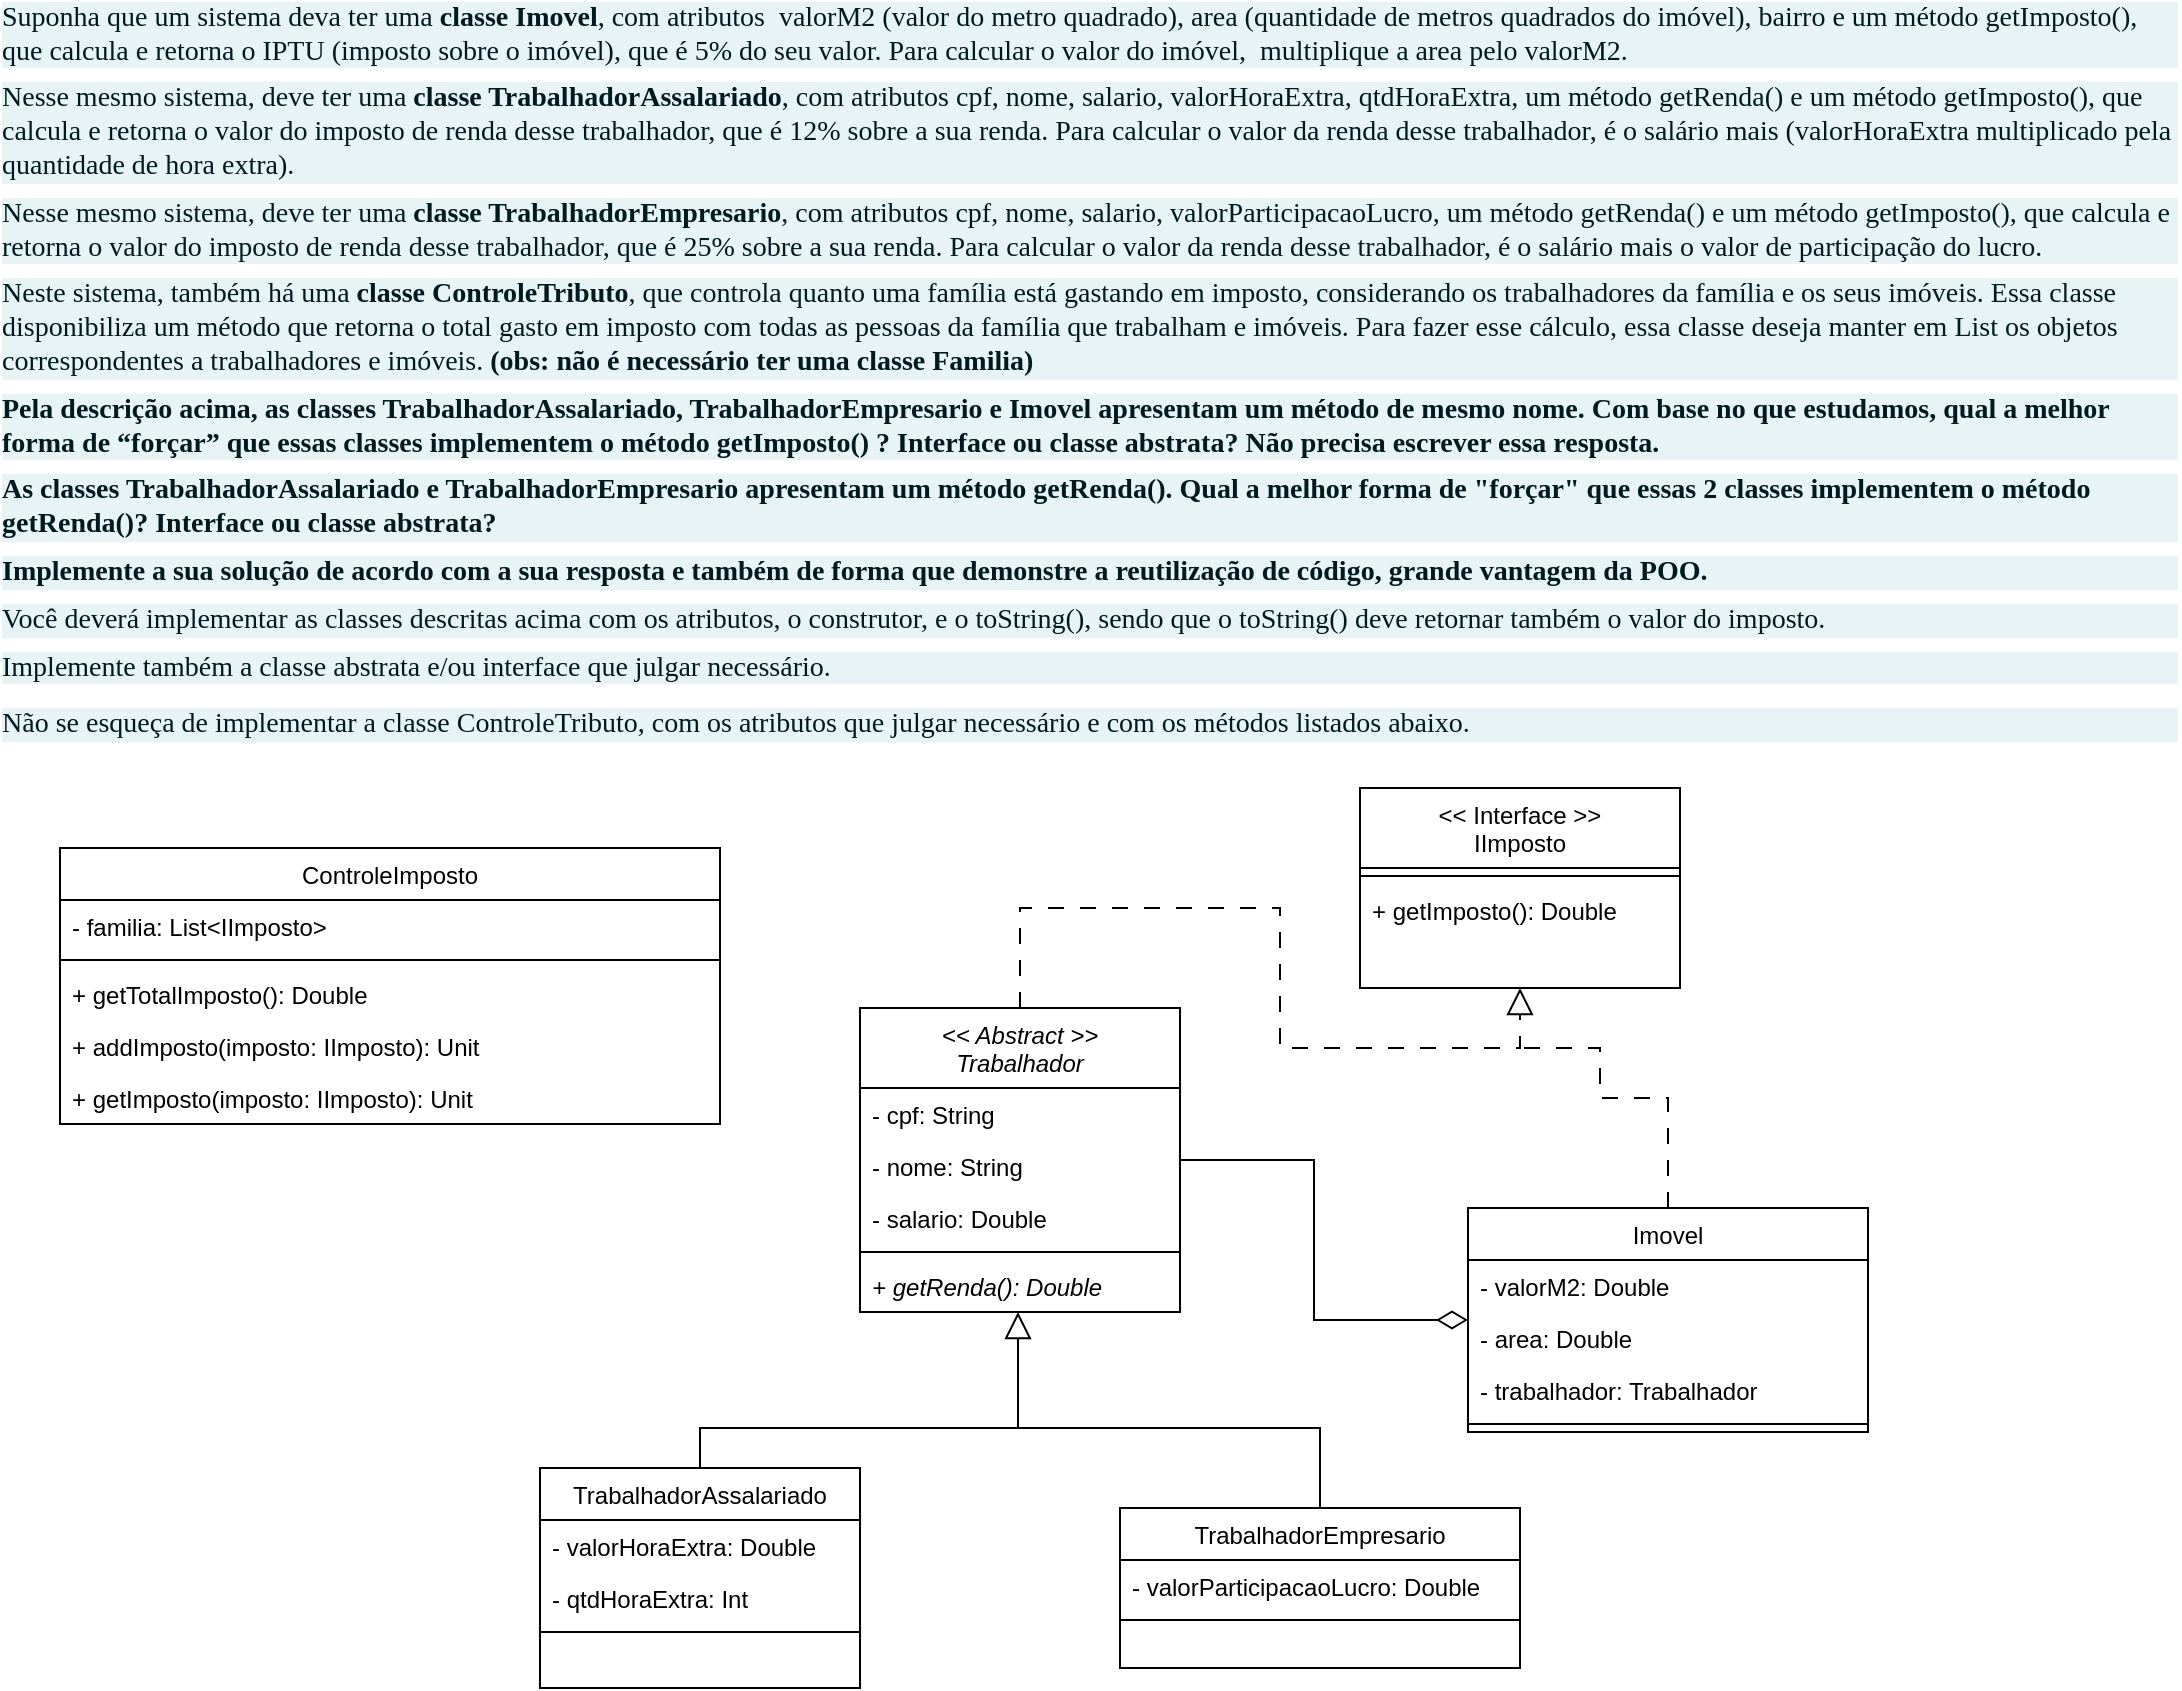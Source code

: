 <mxfile version="24.7.10">
  <diagram id="C5RBs43oDa-KdzZeNtuy" name="Page-1">
    <mxGraphModel dx="1434" dy="1962" grid="1" gridSize="10" guides="1" tooltips="1" connect="1" arrows="1" fold="1" page="1" pageScale="1" pageWidth="827" pageHeight="1169" math="0" shadow="0">
      <root>
        <mxCell id="WIyWlLk6GJQsqaUBKTNV-0" />
        <mxCell id="WIyWlLk6GJQsqaUBKTNV-1" parent="WIyWlLk6GJQsqaUBKTNV-0" />
        <mxCell id="YHFM3lTIvCMg3ZESh84S-0" value="&lt;p style=&quot;box-sizing: border-box; font-family: &amp;quot;Exo 2&amp;quot;, Barlow; margin: 0px 0px 0.5em; color: rgb(0, 26, 30); font-size: 14px; text-align: left; background-color: rgb(231, 243, 245);&quot;&gt;Suponha que um sistema deva ter uma&amp;nbsp;&lt;span style=&quot;box-sizing: border-box; font-weight: bolder;&quot;&gt;classe Imovel&lt;/span&gt;,&amp;nbsp;com atributos&amp;nbsp; valorM2 (valor do metro quadrado), area (quantidade de metros quadrados do imóvel), bairro e um método getImposto(), que calcula e retorna o IPTU (imposto sobre o imóvel), que é 5% do seu valor. Para calcular o valor do imóvel,&amp;nbsp; multiplique a area pelo valorM2.&lt;/p&gt;&lt;p style=&quot;box-sizing: border-box; font-family: &amp;quot;Exo 2&amp;quot;, Barlow; margin: 0px 0px 0.5em; color: rgb(0, 26, 30); font-size: 14px; text-align: left; background-color: rgb(231, 243, 245);&quot;&gt;Nesse mesmo sistema, deve ter uma&lt;span style=&quot;box-sizing: border-box; font-weight: bolder;&quot;&gt;&amp;nbsp;classe TrabalhadorAssalariado&lt;/span&gt;, com atributos cpf, nome, salario, valorHoraExtra, qtdHoraExtra, um método getRenda() e um método getImposto(), que calcula e retorna o valor do imposto de renda desse trabalhador, que é 12% sobre a sua renda. Para calcular o valor da renda desse trabalhador, é o salário mais (valorHoraExtra multiplicado pela quantidade de hora extra).&lt;/p&gt;&lt;p style=&quot;box-sizing: border-box; font-family: &amp;quot;Exo 2&amp;quot;, Barlow; margin: 0px 0px 0.5em; color: rgb(0, 26, 30); font-size: 14px; background-color: rgb(231, 243, 245);&quot; align=&quot;left&quot;&gt;&lt;/p&gt;&lt;p style=&quot;box-sizing: border-box; font-family: &amp;quot;Exo 2&amp;quot;, Barlow; margin: 0px 0px 0.5em; color: rgb(0, 26, 30); font-size: 14px; text-align: left; background-color: rgb(231, 243, 245);&quot;&gt;Nesse mesmo sistema, deve ter uma&amp;nbsp;&lt;span style=&quot;box-sizing: border-box; font-weight: bolder;&quot;&gt;classe TrabalhadorEmpresario&lt;/span&gt;, com atributos cpf, nome, salario, valorParticipacaoLucro, um método getRenda() e um método getImposto(), que calcula e retorna o valor do imposto de renda desse trabalhador, que é 25% sobre a sua renda. Para calcular o valor da renda desse trabalhador, é o salário mais o valor de participação do lucro.&lt;/p&gt;&lt;p style=&quot;box-sizing: border-box; font-family: &amp;quot;Exo 2&amp;quot;, Barlow; margin: 0px 0px 0.5em; color: rgb(0, 26, 30); font-size: 14px; background-color: rgb(231, 243, 245);&quot; align=&quot;left&quot;&gt;Neste sistema, também há uma&amp;nbsp;&lt;span style=&quot;box-sizing: border-box; font-weight: bolder;&quot;&gt;classe ControleTributo&lt;/span&gt;, que controla quanto uma família está gastando em imposto, considerando os trabalhadores da família e os seus imóveis. Essa classe disponibiliza um método que retorna o total gasto em imposto com todas as pessoas da família que trabalham e imóveis. Para fazer esse cálculo, essa classe deseja manter em List os objetos correspondentes a trabalhadores e imóveis.&lt;span style=&quot;box-sizing: border-box; font-weight: bolder;&quot;&gt;&amp;nbsp;(obs: não é necessário ter uma classe Familia)&lt;/span&gt;&lt;br style=&quot;box-sizing: border-box;&quot;&gt;&lt;/p&gt;&lt;p style=&quot;box-sizing: border-box; font-family: &amp;quot;Exo 2&amp;quot;, Barlow; margin: 0px 0px 0.5em; color: rgb(0, 26, 30); font-size: 14px; background-color: rgb(231, 243, 245);&quot; align=&quot;left&quot;&gt;&lt;span style=&quot;box-sizing: border-box; font-weight: bolder;&quot;&gt;&lt;/span&gt;&lt;/p&gt;&lt;p style=&quot;box-sizing: border-box; font-family: &amp;quot;Exo 2&amp;quot;, Barlow; margin: 0px 0px 0.5em; color: rgb(0, 26, 30); font-size: 14px; text-align: left; background-color: rgb(231, 243, 245);&quot;&gt;&lt;span style=&quot;box-sizing: border-box; font-weight: bolder;&quot;&gt;Pela descrição acima, as classes TrabalhadorAssalariado, TrabalhadorEmpresario e Imovel apresentam um método de mesmo nome. Com base no que estudamos, qual a melhor forma de “forçar” que essas classes implementem o método getImposto() ? Interface ou classe abstrata? Não precisa escrever essa resposta.&lt;/span&gt;&lt;span style=&quot;box-sizing: border-box; font-weight: bolder;&quot;&gt;&lt;br style=&quot;box-sizing: border-box;&quot;&gt;&lt;/span&gt;&lt;/p&gt;&lt;p style=&quot;box-sizing: border-box; font-family: &amp;quot;Exo 2&amp;quot;, Barlow; margin: 0px 0px 0.5em; color: rgb(0, 26, 30); font-size: 14px; background-color: rgb(231, 243, 245);&quot; align=&quot;left&quot;&gt;&lt;span style=&quot;box-sizing: border-box; font-weight: bolder;&quot;&gt;&lt;/span&gt;&lt;/p&gt;&lt;p style=&quot;box-sizing: border-box; font-family: &amp;quot;Exo 2&amp;quot;, Barlow; margin: 0px 0px 0.5em; color: rgb(0, 26, 30); font-size: 14px; text-align: left; background-color: rgb(231, 243, 245);&quot;&gt;&lt;span style=&quot;box-sizing: border-box; font-weight: bolder;&quot;&gt;&lt;span style=&quot;box-sizing: border-box; font-weight: bolder;&quot;&gt;As classes TrabalhadorAssalariado e TrabalhadorEmpresario apresentam um método getRenda(). Qual a melhor forma de &quot;forçar&quot; que essas 2 classes implementem o método getRenda()? Interface ou classe abstrata?&lt;/span&gt;&lt;/span&gt;&lt;/p&gt;&lt;p style=&quot;box-sizing: border-box; font-family: &amp;quot;Exo 2&amp;quot;, Barlow; margin: 0px 0px 0.5em; color: rgb(0, 26, 30); font-size: 14px; text-align: left; background-color: rgb(231, 243, 245);&quot;&gt;&lt;span style=&quot;box-sizing: border-box; font-weight: bolder;&quot;&gt;Implemente a sua solução de acordo com a sua resposta e também de forma que demonstre a reutilização de código, grande vantagem da POO.&lt;/span&gt;&lt;br style=&quot;box-sizing: border-box;&quot;&gt;&lt;/p&gt;&lt;p style=&quot;box-sizing: border-box; font-family: &amp;quot;Exo 2&amp;quot;, Barlow; margin: 0px 0px 0.5em; color: rgb(0, 26, 30); font-size: 14px; text-align: left; background-color: rgb(231, 243, 245);&quot;&gt;&lt;/p&gt;&lt;p style=&quot;box-sizing: border-box; font-family: &amp;quot;Exo 2&amp;quot;, Barlow; margin: 0px 0px 0.5em; color: rgb(0, 26, 30); font-size: 14px; background-color: rgb(231, 243, 245);&quot; align=&quot;left&quot;&gt;Você deverá implementar as classes descritas acima com os atributos, o construtor, e o toString(), sendo que o toString() deve retornar também o valor do imposto.&lt;br style=&quot;box-sizing: border-box;&quot;&gt;&lt;/p&gt;&lt;p style=&quot;box-sizing: border-box; font-family: &amp;quot;Exo 2&amp;quot;, Barlow; margin: 0px 0px 0.5em; color: rgb(0, 26, 30); font-size: 14px; background-color: rgb(231, 243, 245);&quot; align=&quot;left&quot;&gt;Implemente também a classe abstrata e/ou interface que julgar necessário.&lt;br style=&quot;box-sizing: border-box;&quot;&gt;&lt;/p&gt;&lt;p style=&quot;box-sizing: border-box; font-family: &amp;quot;Exo 2&amp;quot;, Barlow; margin: 0px 0px 0.5em; color: rgb(0, 26, 30); font-size: 14px; text-align: left; background-color: rgb(231, 243, 245);&quot;&gt;&lt;/p&gt;&lt;p style=&quot;box-sizing: border-box; margin: 0px 0px 0.5em;&quot; align=&quot;left&quot;&gt;&lt;/p&gt;&lt;p&gt;&lt;/p&gt;&lt;p style=&quot;box-sizing: border-box; font-family: &amp;quot;Exo 2&amp;quot;, Barlow; margin: 0px 0px 0.5em; color: rgb(0, 26, 30); font-size: 14px; font-style: normal; font-variant-ligatures: normal; font-variant-caps: normal; font-weight: 400; letter-spacing: normal; orphans: 2; text-indent: 0px; text-transform: none; widows: 2; word-spacing: 0px; -webkit-text-stroke-width: 0px; white-space: normal; background-color: rgb(231, 243, 245); text-decoration-thickness: initial; text-decoration-style: initial; text-decoration-color: initial;&quot; align=&quot;left&quot;&gt;Não se esqueça de implementar a classe ControleTributo, com os atributos que julgar necessário e com os métodos listados abaixo.&lt;br style=&quot;box-sizing: border-box; font-family: &amp;quot;Exo 2&amp;quot;, Barlow;&quot;&gt;&lt;/p&gt;&lt;p style=&quot;box-sizing: border-box; font-family: &amp;quot;Exo 2&amp;quot;, Barlow; margin: 0px 0px 0.5em; color: rgb(0, 26, 30); font-size: 14px; background-color: rgb(231, 243, 245);&quot; align=&quot;left&quot;&gt;&lt;/p&gt;" style="text;html=1;align=center;verticalAlign=middle;whiteSpace=wrap;rounded=0;" vertex="1" parent="WIyWlLk6GJQsqaUBKTNV-1">
          <mxGeometry x="720" y="130" width="1090" height="30" as="geometry" />
        </mxCell>
        <mxCell id="YHFM3lTIvCMg3ZESh84S-46" style="edgeStyle=orthogonalEdgeStyle;rounded=0;orthogonalLoop=1;jettySize=auto;html=1;endArrow=block;endFill=0;endSize=11;dashed=1;dashPattern=8 8;" edge="1" parent="WIyWlLk6GJQsqaUBKTNV-1" source="YHFM3lTIvCMg3ZESh84S-10" target="YHFM3lTIvCMg3ZESh84S-39">
          <mxGeometry relative="1" as="geometry">
            <Array as="points">
              <mxPoint x="1230" y="410" />
              <mxPoint x="1360" y="410" />
              <mxPoint x="1360" y="480" />
            </Array>
          </mxGeometry>
        </mxCell>
        <mxCell id="YHFM3lTIvCMg3ZESh84S-54" style="edgeStyle=orthogonalEdgeStyle;rounded=0;orthogonalLoop=1;jettySize=auto;html=1;endArrow=diamondThin;endFill=0;endSize=13;" edge="1" parent="WIyWlLk6GJQsqaUBKTNV-1" source="YHFM3lTIvCMg3ZESh84S-10" target="YHFM3lTIvCMg3ZESh84S-47">
          <mxGeometry relative="1" as="geometry" />
        </mxCell>
        <mxCell id="YHFM3lTIvCMg3ZESh84S-10" value="&lt;&lt; Abstract &gt;&gt;&#xa;Trabalhador" style="swimlane;fontStyle=2;align=center;verticalAlign=top;childLayout=stackLayout;horizontal=1;startSize=40;horizontalStack=0;resizeParent=1;resizeLast=0;collapsible=1;marginBottom=0;rounded=0;shadow=0;strokeWidth=1;" vertex="1" parent="WIyWlLk6GJQsqaUBKTNV-1">
          <mxGeometry x="1150" y="460" width="160" height="152" as="geometry">
            <mxRectangle x="550" y="140" width="160" height="26" as="alternateBounds" />
          </mxGeometry>
        </mxCell>
        <mxCell id="YHFM3lTIvCMg3ZESh84S-11" value="- cpf: String" style="text;align=left;verticalAlign=top;spacingLeft=4;spacingRight=4;overflow=hidden;rotatable=0;points=[[0,0.5],[1,0.5]];portConstraint=eastwest;" vertex="1" parent="YHFM3lTIvCMg3ZESh84S-10">
          <mxGeometry y="40" width="160" height="26" as="geometry" />
        </mxCell>
        <mxCell id="YHFM3lTIvCMg3ZESh84S-19" value="- nome: String" style="text;align=left;verticalAlign=top;spacingLeft=4;spacingRight=4;overflow=hidden;rotatable=0;points=[[0,0.5],[1,0.5]];portConstraint=eastwest;rounded=0;shadow=0;html=0;" vertex="1" parent="YHFM3lTIvCMg3ZESh84S-10">
          <mxGeometry y="66" width="160" height="26" as="geometry" />
        </mxCell>
        <mxCell id="YHFM3lTIvCMg3ZESh84S-12" value="- salario: Double" style="text;align=left;verticalAlign=top;spacingLeft=4;spacingRight=4;overflow=hidden;rotatable=0;points=[[0,0.5],[1,0.5]];portConstraint=eastwest;rounded=0;shadow=0;html=0;" vertex="1" parent="YHFM3lTIvCMg3ZESh84S-10">
          <mxGeometry y="92" width="160" height="26" as="geometry" />
        </mxCell>
        <mxCell id="YHFM3lTIvCMg3ZESh84S-16" value="" style="line;html=1;strokeWidth=1;align=left;verticalAlign=middle;spacingTop=-1;spacingLeft=3;spacingRight=3;rotatable=0;labelPosition=right;points=[];portConstraint=eastwest;" vertex="1" parent="YHFM3lTIvCMg3ZESh84S-10">
          <mxGeometry y="118" width="160" height="8" as="geometry" />
        </mxCell>
        <mxCell id="YHFM3lTIvCMg3ZESh84S-17" value="+ getRenda(): Double" style="text;align=left;verticalAlign=top;spacingLeft=4;spacingRight=4;overflow=hidden;rotatable=0;points=[[0,0.5],[1,0.5]];portConstraint=eastwest;fontStyle=2" vertex="1" parent="YHFM3lTIvCMg3ZESh84S-10">
          <mxGeometry y="126" width="160" height="26" as="geometry" />
        </mxCell>
        <mxCell id="YHFM3lTIvCMg3ZESh84S-20" value="TrabalhadorAssalariado" style="swimlane;fontStyle=0;align=center;verticalAlign=top;childLayout=stackLayout;horizontal=1;startSize=26;horizontalStack=0;resizeParent=1;resizeLast=0;collapsible=1;marginBottom=0;rounded=0;shadow=0;strokeWidth=1;" vertex="1" parent="WIyWlLk6GJQsqaUBKTNV-1">
          <mxGeometry x="990" y="690" width="160" height="110" as="geometry">
            <mxRectangle x="550" y="140" width="160" height="26" as="alternateBounds" />
          </mxGeometry>
        </mxCell>
        <mxCell id="YHFM3lTIvCMg3ZESh84S-24" value="- valorHoraExtra: Double" style="text;align=left;verticalAlign=top;spacingLeft=4;spacingRight=4;overflow=hidden;rotatable=0;points=[[0,0.5],[1,0.5]];portConstraint=eastwest;rounded=0;shadow=0;html=0;" vertex="1" parent="YHFM3lTIvCMg3ZESh84S-20">
          <mxGeometry y="26" width="160" height="26" as="geometry" />
        </mxCell>
        <mxCell id="YHFM3lTIvCMg3ZESh84S-25" value="- qtdHoraExtra: Int" style="text;align=left;verticalAlign=top;spacingLeft=4;spacingRight=4;overflow=hidden;rotatable=0;points=[[0,0.5],[1,0.5]];portConstraint=eastwest;rounded=0;shadow=0;html=0;" vertex="1" parent="YHFM3lTIvCMg3ZESh84S-20">
          <mxGeometry y="52" width="160" height="26" as="geometry" />
        </mxCell>
        <mxCell id="YHFM3lTIvCMg3ZESh84S-26" value="" style="line;html=1;strokeWidth=1;align=left;verticalAlign=middle;spacingTop=-1;spacingLeft=3;spacingRight=3;rotatable=0;labelPosition=right;points=[];portConstraint=eastwest;" vertex="1" parent="YHFM3lTIvCMg3ZESh84S-20">
          <mxGeometry y="78" width="160" height="8" as="geometry" />
        </mxCell>
        <mxCell id="YHFM3lTIvCMg3ZESh84S-33" style="edgeStyle=orthogonalEdgeStyle;rounded=0;orthogonalLoop=1;jettySize=auto;html=1;endArrow=block;endFill=0;endSize=11;" edge="1" parent="WIyWlLk6GJQsqaUBKTNV-1" source="YHFM3lTIvCMg3ZESh84S-29" target="YHFM3lTIvCMg3ZESh84S-10">
          <mxGeometry relative="1" as="geometry">
            <Array as="points">
              <mxPoint x="1380" y="670" />
              <mxPoint x="1229" y="670" />
            </Array>
          </mxGeometry>
        </mxCell>
        <mxCell id="YHFM3lTIvCMg3ZESh84S-29" value="TrabalhadorEmpresario" style="swimlane;fontStyle=0;align=center;verticalAlign=top;childLayout=stackLayout;horizontal=1;startSize=26;horizontalStack=0;resizeParent=1;resizeLast=0;collapsible=1;marginBottom=0;rounded=0;shadow=0;strokeWidth=1;" vertex="1" parent="WIyWlLk6GJQsqaUBKTNV-1">
          <mxGeometry x="1280" y="710" width="200" height="80" as="geometry">
            <mxRectangle x="550" y="140" width="160" height="26" as="alternateBounds" />
          </mxGeometry>
        </mxCell>
        <mxCell id="YHFM3lTIvCMg3ZESh84S-30" value="- valorParticipacaoLucro: Double" style="text;align=left;verticalAlign=top;spacingLeft=4;spacingRight=4;overflow=hidden;rotatable=0;points=[[0,0.5],[1,0.5]];portConstraint=eastwest;rounded=0;shadow=0;html=0;" vertex="1" parent="YHFM3lTIvCMg3ZESh84S-29">
          <mxGeometry y="26" width="200" height="26" as="geometry" />
        </mxCell>
        <mxCell id="YHFM3lTIvCMg3ZESh84S-32" value="" style="line;html=1;strokeWidth=1;align=left;verticalAlign=middle;spacingTop=-1;spacingLeft=3;spacingRight=3;rotatable=0;labelPosition=right;points=[];portConstraint=eastwest;" vertex="1" parent="YHFM3lTIvCMg3ZESh84S-29">
          <mxGeometry y="52" width="200" height="8" as="geometry" />
        </mxCell>
        <mxCell id="YHFM3lTIvCMg3ZESh84S-34" value="" style="endArrow=none;html=1;rounded=0;exitX=0.5;exitY=0;exitDx=0;exitDy=0;" edge="1" parent="WIyWlLk6GJQsqaUBKTNV-1" source="YHFM3lTIvCMg3ZESh84S-20">
          <mxGeometry width="50" height="50" relative="1" as="geometry">
            <mxPoint x="1290" y="680" as="sourcePoint" />
            <mxPoint x="1230" y="670" as="targetPoint" />
            <Array as="points">
              <mxPoint x="1070" y="670" />
            </Array>
          </mxGeometry>
        </mxCell>
        <mxCell id="YHFM3lTIvCMg3ZESh84S-35" value="ControleImposto" style="swimlane;fontStyle=0;align=center;verticalAlign=top;childLayout=stackLayout;horizontal=1;startSize=26;horizontalStack=0;resizeParent=1;resizeLast=0;collapsible=1;marginBottom=0;rounded=0;shadow=0;strokeWidth=1;" vertex="1" parent="WIyWlLk6GJQsqaUBKTNV-1">
          <mxGeometry x="750" y="380" width="330" height="138" as="geometry">
            <mxRectangle x="550" y="140" width="160" height="26" as="alternateBounds" />
          </mxGeometry>
        </mxCell>
        <mxCell id="YHFM3lTIvCMg3ZESh84S-36" value="- familia: List&lt;IImposto&gt;" style="text;align=left;verticalAlign=top;spacingLeft=4;spacingRight=4;overflow=hidden;rotatable=0;points=[[0,0.5],[1,0.5]];portConstraint=eastwest;rounded=0;shadow=0;html=0;fontStyle=0" vertex="1" parent="YHFM3lTIvCMg3ZESh84S-35">
          <mxGeometry y="26" width="330" height="26" as="geometry" />
        </mxCell>
        <mxCell id="YHFM3lTIvCMg3ZESh84S-37" value="" style="line;html=1;strokeWidth=1;align=left;verticalAlign=middle;spacingTop=-1;spacingLeft=3;spacingRight=3;rotatable=0;labelPosition=right;points=[];portConstraint=eastwest;" vertex="1" parent="YHFM3lTIvCMg3ZESh84S-35">
          <mxGeometry y="52" width="330" height="8" as="geometry" />
        </mxCell>
        <mxCell id="YHFM3lTIvCMg3ZESh84S-57" value="+ getTotalImposto(): Double" style="text;align=left;verticalAlign=top;spacingLeft=4;spacingRight=4;overflow=hidden;rotatable=0;points=[[0,0.5],[1,0.5]];portConstraint=eastwest;rounded=0;shadow=0;html=0;" vertex="1" parent="YHFM3lTIvCMg3ZESh84S-35">
          <mxGeometry y="60" width="330" height="26" as="geometry" />
        </mxCell>
        <mxCell id="YHFM3lTIvCMg3ZESh84S-38" value="+ addImposto(imposto: IImposto): Unit" style="text;align=left;verticalAlign=top;spacingLeft=4;spacingRight=4;overflow=hidden;rotatable=0;points=[[0,0.5],[1,0.5]];portConstraint=eastwest;rounded=0;shadow=0;html=0;" vertex="1" parent="YHFM3lTIvCMg3ZESh84S-35">
          <mxGeometry y="86" width="330" height="26" as="geometry" />
        </mxCell>
        <mxCell id="YHFM3lTIvCMg3ZESh84S-58" value="+ getImposto(imposto: IImposto): Unit" style="text;align=left;verticalAlign=top;spacingLeft=4;spacingRight=4;overflow=hidden;rotatable=0;points=[[0,0.5],[1,0.5]];portConstraint=eastwest;rounded=0;shadow=0;html=0;" vertex="1" parent="YHFM3lTIvCMg3ZESh84S-35">
          <mxGeometry y="112" width="330" height="26" as="geometry" />
        </mxCell>
        <mxCell id="YHFM3lTIvCMg3ZESh84S-39" value="&lt;&lt; Interface &gt;&gt;&#xa;IImposto" style="swimlane;fontStyle=0;align=center;verticalAlign=top;childLayout=stackLayout;horizontal=1;startSize=40;horizontalStack=0;resizeParent=1;resizeLast=0;collapsible=1;marginBottom=0;rounded=0;shadow=0;strokeWidth=1;" vertex="1" parent="WIyWlLk6GJQsqaUBKTNV-1">
          <mxGeometry x="1400" y="350" width="160" height="100" as="geometry">
            <mxRectangle x="550" y="140" width="160" height="26" as="alternateBounds" />
          </mxGeometry>
        </mxCell>
        <mxCell id="YHFM3lTIvCMg3ZESh84S-43" value="" style="line;html=1;strokeWidth=1;align=left;verticalAlign=middle;spacingTop=-1;spacingLeft=3;spacingRight=3;rotatable=0;labelPosition=right;points=[];portConstraint=eastwest;" vertex="1" parent="YHFM3lTIvCMg3ZESh84S-39">
          <mxGeometry y="40" width="160" height="8" as="geometry" />
        </mxCell>
        <mxCell id="YHFM3lTIvCMg3ZESh84S-44" value="+ getImposto(): Double" style="text;align=left;verticalAlign=top;spacingLeft=4;spacingRight=4;overflow=hidden;rotatable=0;points=[[0,0.5],[1,0.5]];portConstraint=eastwest;fontStyle=0" vertex="1" parent="YHFM3lTIvCMg3ZESh84S-39">
          <mxGeometry y="48" width="160" height="26" as="geometry" />
        </mxCell>
        <mxCell id="YHFM3lTIvCMg3ZESh84S-56" style="edgeStyle=orthogonalEdgeStyle;rounded=0;orthogonalLoop=1;jettySize=auto;html=1;endArrow=none;endFill=0;dashed=1;dashPattern=8 8;" edge="1" parent="WIyWlLk6GJQsqaUBKTNV-1" source="YHFM3lTIvCMg3ZESh84S-47">
          <mxGeometry relative="1" as="geometry">
            <mxPoint x="1480" y="480" as="targetPoint" />
            <Array as="points">
              <mxPoint x="1554" y="505" />
              <mxPoint x="1520" y="505" />
            </Array>
          </mxGeometry>
        </mxCell>
        <mxCell id="YHFM3lTIvCMg3ZESh84S-47" value="Imovel" style="swimlane;fontStyle=0;align=center;verticalAlign=top;childLayout=stackLayout;horizontal=1;startSize=26;horizontalStack=0;resizeParent=1;resizeLast=0;collapsible=1;marginBottom=0;rounded=0;shadow=0;strokeWidth=1;" vertex="1" parent="WIyWlLk6GJQsqaUBKTNV-1">
          <mxGeometry x="1454" y="560" width="200" height="112" as="geometry">
            <mxRectangle x="550" y="140" width="160" height="26" as="alternateBounds" />
          </mxGeometry>
        </mxCell>
        <mxCell id="YHFM3lTIvCMg3ZESh84S-48" value="- valorM2: Double" style="text;align=left;verticalAlign=top;spacingLeft=4;spacingRight=4;overflow=hidden;rotatable=0;points=[[0,0.5],[1,0.5]];portConstraint=eastwest;rounded=0;shadow=0;html=0;fontStyle=0" vertex="1" parent="YHFM3lTIvCMg3ZESh84S-47">
          <mxGeometry y="26" width="200" height="26" as="geometry" />
        </mxCell>
        <mxCell id="YHFM3lTIvCMg3ZESh84S-51" value="- area: Double" style="text;align=left;verticalAlign=top;spacingLeft=4;spacingRight=4;overflow=hidden;rotatable=0;points=[[0,0.5],[1,0.5]];portConstraint=eastwest;rounded=0;shadow=0;html=0;fontStyle=0" vertex="1" parent="YHFM3lTIvCMg3ZESh84S-47">
          <mxGeometry y="52" width="200" height="26" as="geometry" />
        </mxCell>
        <mxCell id="YHFM3lTIvCMg3ZESh84S-52" value="- trabalhador: Trabalhador" style="text;align=left;verticalAlign=top;spacingLeft=4;spacingRight=4;overflow=hidden;rotatable=0;points=[[0,0.5],[1,0.5]];portConstraint=eastwest;rounded=0;shadow=0;html=0;fontStyle=0" vertex="1" parent="YHFM3lTIvCMg3ZESh84S-47">
          <mxGeometry y="78" width="200" height="26" as="geometry" />
        </mxCell>
        <mxCell id="YHFM3lTIvCMg3ZESh84S-49" value="" style="line;html=1;strokeWidth=1;align=left;verticalAlign=middle;spacingTop=-1;spacingLeft=3;spacingRight=3;rotatable=0;labelPosition=right;points=[];portConstraint=eastwest;" vertex="1" parent="YHFM3lTIvCMg3ZESh84S-47">
          <mxGeometry y="104" width="200" height="8" as="geometry" />
        </mxCell>
      </root>
    </mxGraphModel>
  </diagram>
</mxfile>

